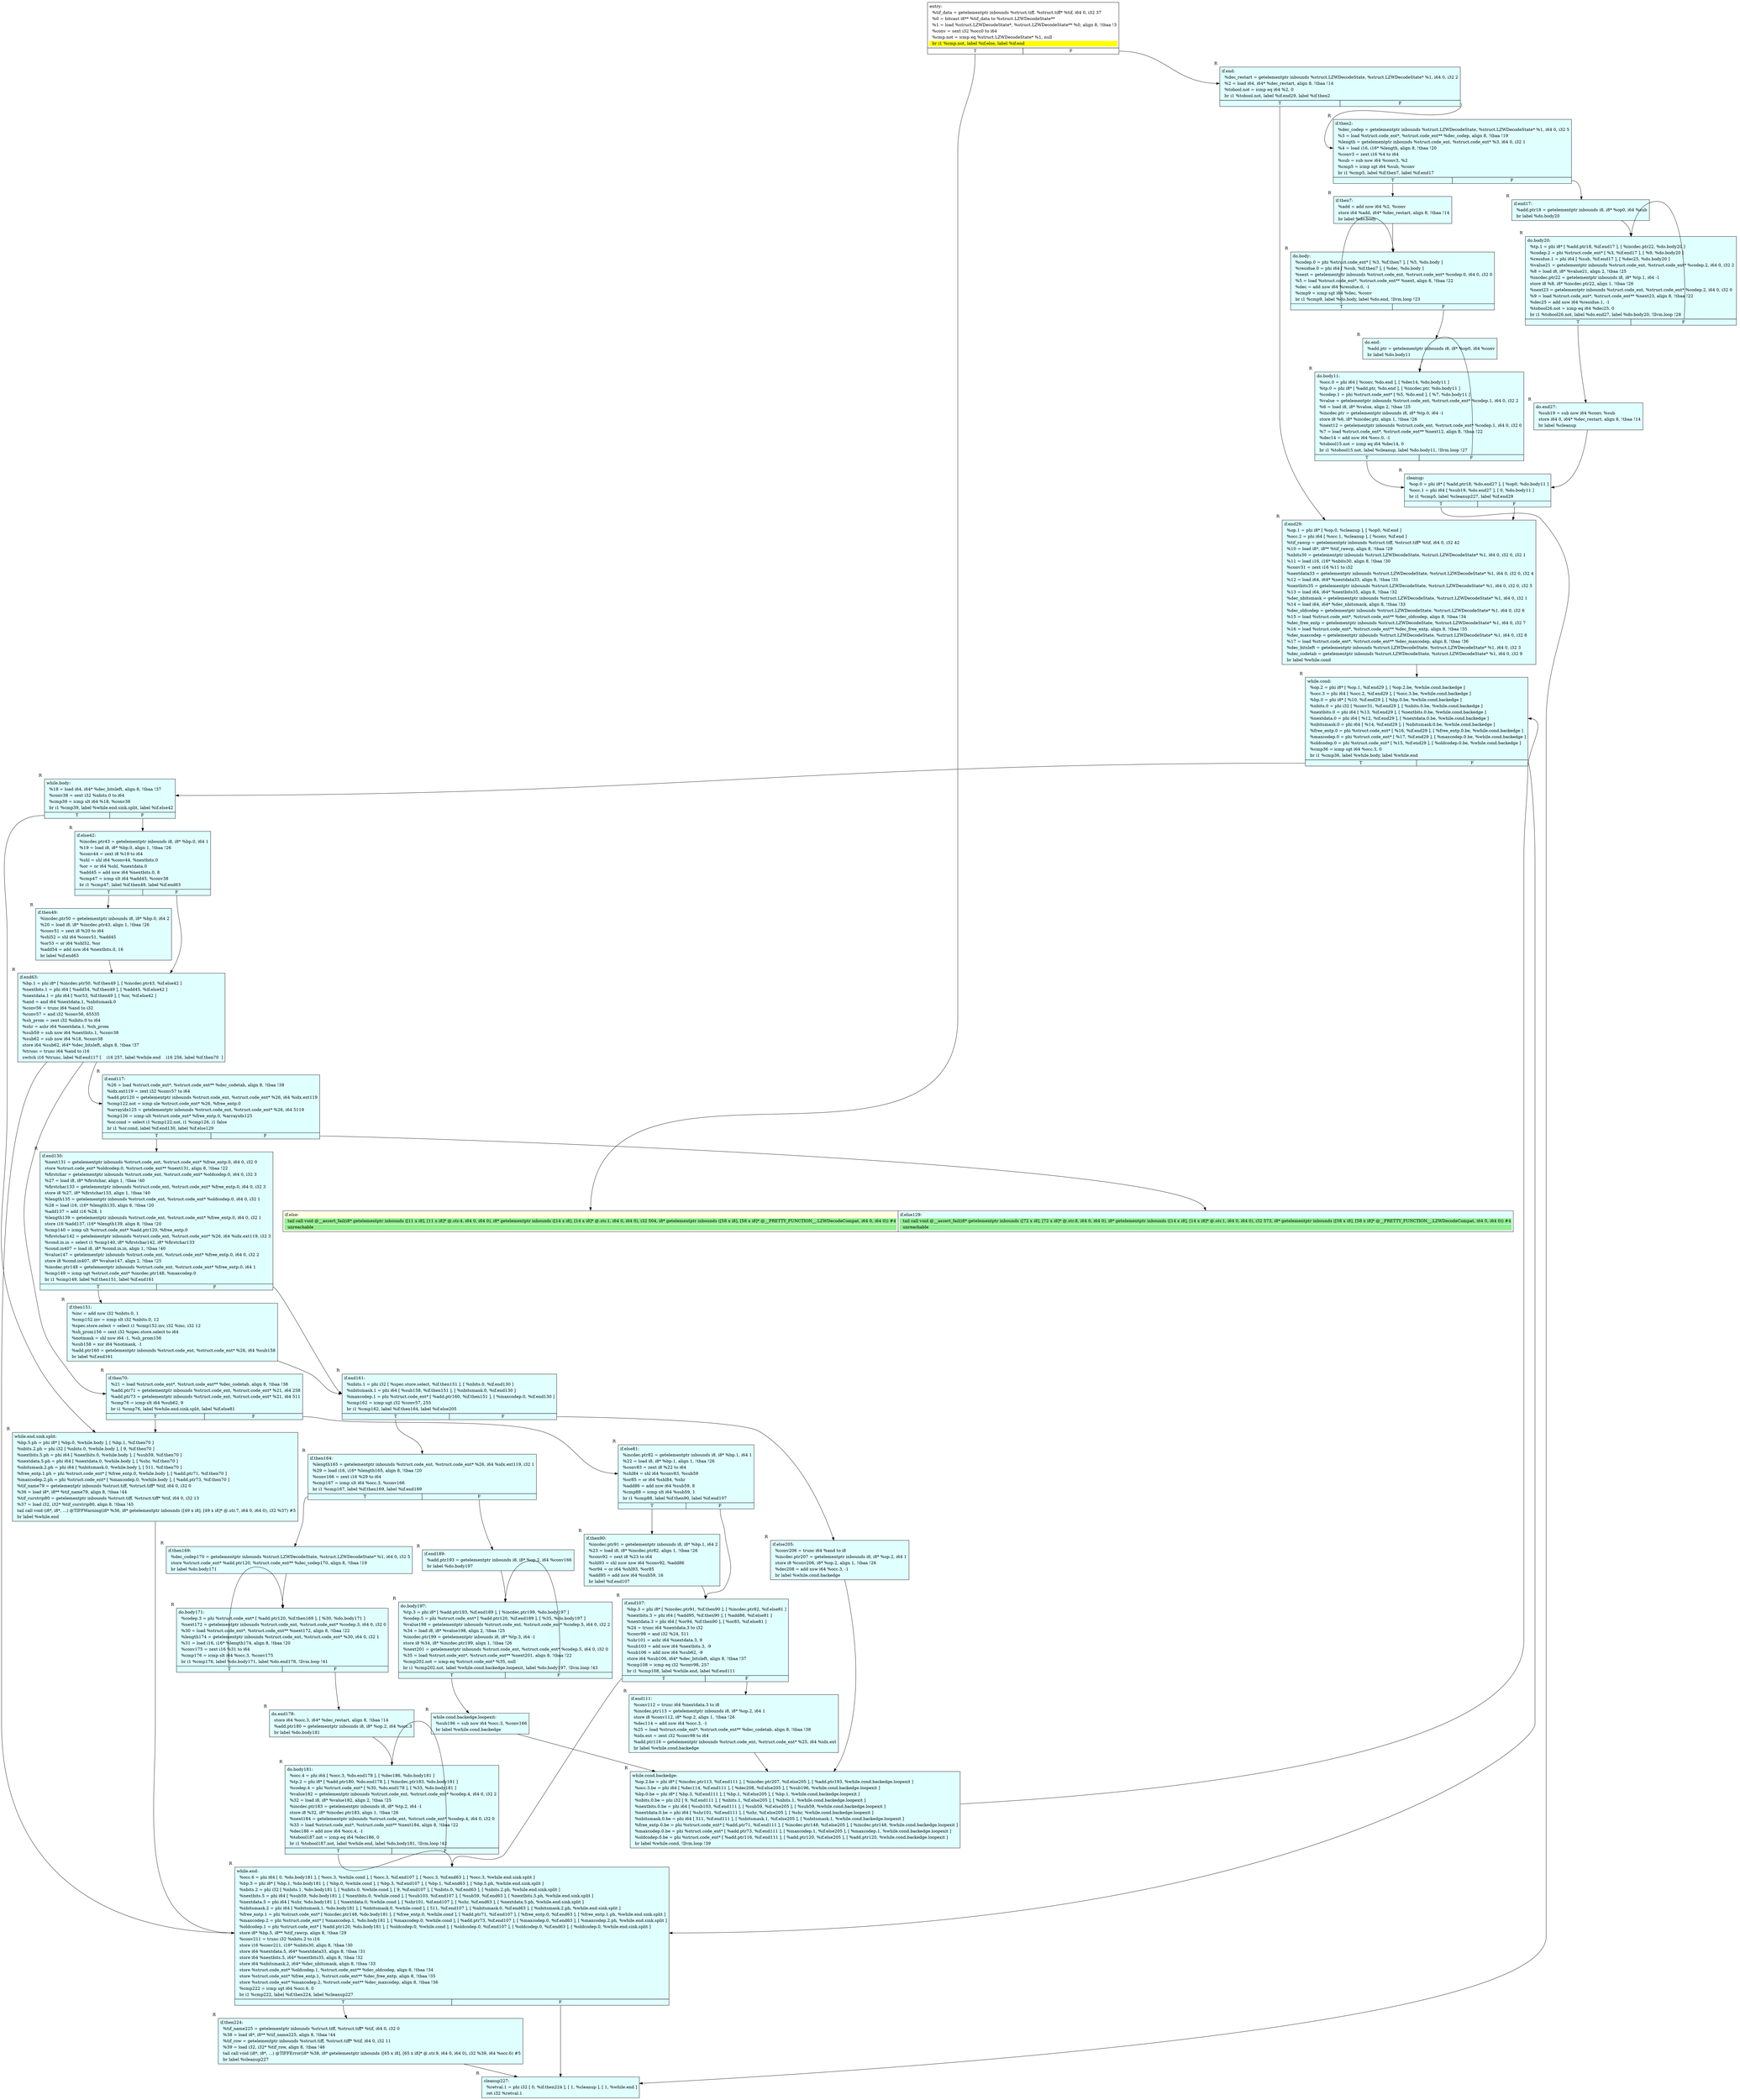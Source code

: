 digraph {
m_bb0 [shape = none, label  = <<table border="0" cellspacing="0">
<tr><td port="f1" border="1" colspan="2"><table bgcolor="LightYellow" border="0">
<tr><td align="left">if.else:</td></tr>
<tr><td bgcolor="lightgreen" align="left">  tail call void @__assert_fail(i8* getelementptr inbounds ([11 x i8], [11 x i8]* @.str.4, i64 0, i64 0), i8* getelementptr inbounds ([14 x i8], [14 x i8]* @.str.1, i64 0, i64 0), i32 504, i8* getelementptr inbounds ([58 x i8], [58 x i8]* @__PRETTY_FUNCTION__.LZWDecodeCompat, i64 0, i64 0)) #4</td></tr>
<tr><td bgcolor="lightgreen" align="left">  unreachable</td></tr>
</table>
</td>
<td port="f2" border="1" colspan="2"><table bgcolor="LightCyan" border="0">
<tr><td align="left">if.else129:</td></tr>
<tr><td bgcolor="lightgreen" align="left">  tail call void @__assert_fail(i8* getelementptr inbounds ([72 x i8], [72 x i8]* @.str.8, i64 0, i64 0), i8* getelementptr inbounds ([14 x i8], [14 x i8]* @.str.1, i64 0, i64 0), i32 573, i8* getelementptr inbounds ([58 x i8], [58 x i8]* @__PRETTY_FUNCTION__.LZWDecodeCompat, i64 0, i64 0)) #4</td></tr>
<tr><td bgcolor="lightgreen" align="left">  unreachable</td></tr>
</table>
</td></tr>
</table>> ]
f_bb0 [shape = none, label  = <<table  border="0" cellspacing="0">
<tr><td port="f" border="1" colspan="2"><table border="0">
<tr><td align="left">entry:</td></tr>
<tr><td align="left">  %tif_data = getelementptr inbounds %struct.tiff, %struct.tiff* %tif, i64 0, i32 37</td></tr>
<tr><td align="left">  %0 = bitcast i8** %tif_data to %struct.LZWDecodeState**</td></tr>
<tr><td align="left">  %1 = load %struct.LZWDecodeState*, %struct.LZWDecodeState** %0, align 8, !tbaa !3</td></tr>
<tr><td align="left">  %conv = sext i32 %occ0 to i64</td></tr>
<tr><td align="left">  %cmp.not = icmp eq %struct.LZWDecodeState* %1, null</td></tr>
<tr><td bgcolor="yellow" align="left">  br i1 %cmp.not, label %if.else, label %if.end</td></tr>
</table>
</td></tr>
<tr><td border="1" port="fT">T</td><td border="1" port="fF">F</td></tr>
</table>> ]
f_bb1 [shape = none,  xlabel="R", label  = <<table  bgcolor="LightCyan"  border="0" cellspacing="0">
<tr><td port="f" border="1" colspan="2"><table border="0">
<tr><td align="left">if.end:</td></tr>
<tr><td align="left">  %dec_restart = getelementptr inbounds %struct.LZWDecodeState, %struct.LZWDecodeState* %1, i64 0, i32 2</td></tr>
<tr><td align="left">  %2 = load i64, i64* %dec_restart, align 8, !tbaa !14</td></tr>
<tr><td align="left">  %tobool.not = icmp eq i64 %2, 0</td></tr>
<tr><td align="left">  br i1 %tobool.not, label %if.end29, label %if.then2</td></tr>
</table>
</td></tr>
<tr><td border="1" port="fT">T</td><td border="1" port="fF">F</td></tr>
</table>> ]
f_bb2 [shape = none,  xlabel="R", label  = <<table  bgcolor="LightCyan"  border="0" cellspacing="0">
<tr><td port="f" border="1" colspan="2"><table border="0">
<tr><td align="left">if.then2:</td></tr>
<tr><td align="left">  %dec_codep = getelementptr inbounds %struct.LZWDecodeState, %struct.LZWDecodeState* %1, i64 0, i32 5</td></tr>
<tr><td align="left">  %3 = load %struct.code_ent*, %struct.code_ent** %dec_codep, align 8, !tbaa !19</td></tr>
<tr><td align="left">  %length = getelementptr inbounds %struct.code_ent, %struct.code_ent* %3, i64 0, i32 1</td></tr>
<tr><td align="left">  %4 = load i16, i16* %length, align 8, !tbaa !20</td></tr>
<tr><td align="left">  %conv3 = zext i16 %4 to i64</td></tr>
<tr><td align="left">  %sub = sub nsw i64 %conv3, %2</td></tr>
<tr><td align="left">  %cmp5 = icmp sgt i64 %sub, %conv</td></tr>
<tr><td align="left">  br i1 %cmp5, label %if.then7, label %if.end17</td></tr>
</table>
</td></tr>
<tr><td border="1" port="fT">T</td><td border="1" port="fF">F</td></tr>
</table>> ]
f_bb3 [shape = none,  xlabel="R", label  = <<table  bgcolor="LightCyan"  border="0" cellspacing="0">
<tr><td port="f" border="1"><table border="0">
<tr><td align="left">if.then7:</td></tr>
<tr><td align="left">  %add = add nsw i64 %2, %conv</td></tr>
<tr><td align="left">  store i64 %add, i64* %dec_restart, align 8, !tbaa !14</td></tr>
<tr><td align="left">  br label %do.body</td></tr>
</table>
</td></tr>
</table>> ]
f_bb4 [shape = none,  xlabel="R", label  = <<table  bgcolor="LightCyan"  border="0" cellspacing="0">
<tr><td port="f" border="1" colspan="2"><table border="0">
<tr><td align="left">do.body:</td></tr>
<tr><td align="left">  %codep.0 = phi %struct.code_ent* [ %3, %if.then7 ], [ %5, %do.body ]</td></tr>
<tr><td align="left">  %residue.0 = phi i64 [ %sub, %if.then7 ], [ %dec, %do.body ]</td></tr>
<tr><td align="left">  %next = getelementptr inbounds %struct.code_ent, %struct.code_ent* %codep.0, i64 0, i32 0</td></tr>
<tr><td align="left">  %5 = load %struct.code_ent*, %struct.code_ent** %next, align 8, !tbaa !22</td></tr>
<tr><td align="left">  %dec = add nsw i64 %residue.0, -1</td></tr>
<tr><td align="left">  %cmp9 = icmp sgt i64 %dec, %conv</td></tr>
<tr><td align="left">  br i1 %cmp9, label %do.body, label %do.end, !llvm.loop !23</td></tr>
</table>
</td></tr>
<tr><td border="1" port="fT">T</td><td border="1" port="fF">F</td></tr>
</table>> ]
f_bb5 [shape = none,  xlabel="R", label  = <<table  bgcolor="LightCyan"  border="0" cellspacing="0">
<tr><td port="f" border="1"><table border="0">
<tr><td align="left">do.end:</td></tr>
<tr><td align="left">  %add.ptr = getelementptr inbounds i8, i8* %op0, i64 %conv</td></tr>
<tr><td align="left">  br label %do.body11</td></tr>
</table>
</td></tr>
</table>> ]
f_bb6 [shape = none,  xlabel="R", label  = <<table  bgcolor="LightCyan"  border="0" cellspacing="0">
<tr><td port="f" border="1" colspan="2"><table border="0">
<tr><td align="left">do.body11:</td></tr>
<tr><td align="left">  %occ.0 = phi i64 [ %conv, %do.end ], [ %dec14, %do.body11 ]</td></tr>
<tr><td align="left">  %tp.0 = phi i8* [ %add.ptr, %do.end ], [ %incdec.ptr, %do.body11 ]</td></tr>
<tr><td align="left">  %codep.1 = phi %struct.code_ent* [ %5, %do.end ], [ %7, %do.body11 ]</td></tr>
<tr><td align="left">  %value = getelementptr inbounds %struct.code_ent, %struct.code_ent* %codep.1, i64 0, i32 2</td></tr>
<tr><td align="left">  %6 = load i8, i8* %value, align 2, !tbaa !25</td></tr>
<tr><td align="left">  %incdec.ptr = getelementptr inbounds i8, i8* %tp.0, i64 -1</td></tr>
<tr><td align="left">  store i8 %6, i8* %incdec.ptr, align 1, !tbaa !26</td></tr>
<tr><td align="left">  %next12 = getelementptr inbounds %struct.code_ent, %struct.code_ent* %codep.1, i64 0, i32 0</td></tr>
<tr><td align="left">  %7 = load %struct.code_ent*, %struct.code_ent** %next12, align 8, !tbaa !22</td></tr>
<tr><td align="left">  %dec14 = add nsw i64 %occ.0, -1</td></tr>
<tr><td align="left">  %tobool15.not = icmp eq i64 %dec14, 0</td></tr>
<tr><td align="left">  br i1 %tobool15.not, label %cleanup, label %do.body11, !llvm.loop !27</td></tr>
</table>
</td></tr>
<tr><td border="1" port="fT">T</td><td border="1" port="fF">F</td></tr>
</table>> ]
f_bb7 [shape = none,  xlabel="R", label  = <<table  bgcolor="LightCyan"  border="0" cellspacing="0">
<tr><td port="f" border="1"><table border="0">
<tr><td align="left">if.end17:</td></tr>
<tr><td align="left">  %add.ptr18 = getelementptr inbounds i8, i8* %op0, i64 %sub</td></tr>
<tr><td align="left">  br label %do.body20</td></tr>
</table>
</td></tr>
</table>> ]
f_bb8 [shape = none,  xlabel="R", label  = <<table  bgcolor="LightCyan"  border="0" cellspacing="0">
<tr><td port="f" border="1" colspan="2"><table border="0">
<tr><td align="left">do.body20:</td></tr>
<tr><td align="left">  %tp.1 = phi i8* [ %add.ptr18, %if.end17 ], [ %incdec.ptr22, %do.body20 ]</td></tr>
<tr><td align="left">  %codep.2 = phi %struct.code_ent* [ %3, %if.end17 ], [ %9, %do.body20 ]</td></tr>
<tr><td align="left">  %residue.1 = phi i64 [ %sub, %if.end17 ], [ %dec25, %do.body20 ]</td></tr>
<tr><td align="left">  %value21 = getelementptr inbounds %struct.code_ent, %struct.code_ent* %codep.2, i64 0, i32 2</td></tr>
<tr><td align="left">  %8 = load i8, i8* %value21, align 2, !tbaa !25</td></tr>
<tr><td align="left">  %incdec.ptr22 = getelementptr inbounds i8, i8* %tp.1, i64 -1</td></tr>
<tr><td align="left">  store i8 %8, i8* %incdec.ptr22, align 1, !tbaa !26</td></tr>
<tr><td align="left">  %next23 = getelementptr inbounds %struct.code_ent, %struct.code_ent* %codep.2, i64 0, i32 0</td></tr>
<tr><td align="left">  %9 = load %struct.code_ent*, %struct.code_ent** %next23, align 8, !tbaa !22</td></tr>
<tr><td align="left">  %dec25 = add nsw i64 %residue.1, -1</td></tr>
<tr><td align="left">  %tobool26.not = icmp eq i64 %dec25, 0</td></tr>
<tr><td align="left">  br i1 %tobool26.not, label %do.end27, label %do.body20, !llvm.loop !28</td></tr>
</table>
</td></tr>
<tr><td border="1" port="fT">T</td><td border="1" port="fF">F</td></tr>
</table>> ]
f_bb9 [shape = none,  xlabel="R", label  = <<table  bgcolor="LightCyan"  border="0" cellspacing="0">
<tr><td port="f" border="1"><table border="0">
<tr><td align="left">do.end27:</td></tr>
<tr><td align="left">  %sub19 = sub nsw i64 %conv, %sub</td></tr>
<tr><td align="left">  store i64 0, i64* %dec_restart, align 8, !tbaa !14</td></tr>
<tr><td align="left">  br label %cleanup</td></tr>
</table>
</td></tr>
</table>> ]
f_bb10 [shape = none,  xlabel="R", label  = <<table  bgcolor="LightCyan"  border="0" cellspacing="0">
<tr><td port="f" border="1" colspan="2"><table border="0">
<tr><td align="left">cleanup:</td></tr>
<tr><td align="left">  %op.0 = phi i8* [ %add.ptr18, %do.end27 ], [ %op0, %do.body11 ]</td></tr>
<tr><td align="left">  %occ.1 = phi i64 [ %sub19, %do.end27 ], [ 0, %do.body11 ]</td></tr>
<tr><td align="left">  br i1 %cmp5, label %cleanup227, label %if.end29</td></tr>
</table>
</td></tr>
<tr><td border="1" port="fT">T</td><td border="1" port="fF">F</td></tr>
</table>> ]
f_bb11 [shape = none,  xlabel="R", label  = <<table  bgcolor="LightCyan"  border="0" cellspacing="0">
<tr><td port="f" border="1"><table border="0">
<tr><td align="left">if.end29:</td></tr>
<tr><td align="left">  %op.1 = phi i8* [ %op.0, %cleanup ], [ %op0, %if.end ]</td></tr>
<tr><td align="left">  %occ.2 = phi i64 [ %occ.1, %cleanup ], [ %conv, %if.end ]</td></tr>
<tr><td align="left">  %tif_rawcp = getelementptr inbounds %struct.tiff, %struct.tiff* %tif, i64 0, i32 42</td></tr>
<tr><td align="left">  %10 = load i8*, i8** %tif_rawcp, align 8, !tbaa !29</td></tr>
<tr><td align="left">  %nbits30 = getelementptr inbounds %struct.LZWDecodeState, %struct.LZWDecodeState* %1, i64 0, i32 0, i32 1</td></tr>
<tr><td align="left">  %11 = load i16, i16* %nbits30, align 8, !tbaa !30</td></tr>
<tr><td align="left">  %conv31 = zext i16 %11 to i32</td></tr>
<tr><td align="left">  %nextdata33 = getelementptr inbounds %struct.LZWDecodeState, %struct.LZWDecodeState* %1, i64 0, i32 0, i32 4</td></tr>
<tr><td align="left">  %12 = load i64, i64* %nextdata33, align 8, !tbaa !31</td></tr>
<tr><td align="left">  %nextbits35 = getelementptr inbounds %struct.LZWDecodeState, %struct.LZWDecodeState* %1, i64 0, i32 0, i32 5</td></tr>
<tr><td align="left">  %13 = load i64, i64* %nextbits35, align 8, !tbaa !32</td></tr>
<tr><td align="left">  %dec_nbitsmask = getelementptr inbounds %struct.LZWDecodeState, %struct.LZWDecodeState* %1, i64 0, i32 1</td></tr>
<tr><td align="left">  %14 = load i64, i64* %dec_nbitsmask, align 8, !tbaa !33</td></tr>
<tr><td align="left">  %dec_oldcodep = getelementptr inbounds %struct.LZWDecodeState, %struct.LZWDecodeState* %1, i64 0, i32 6</td></tr>
<tr><td align="left">  %15 = load %struct.code_ent*, %struct.code_ent** %dec_oldcodep, align 8, !tbaa !34</td></tr>
<tr><td align="left">  %dec_free_entp = getelementptr inbounds %struct.LZWDecodeState, %struct.LZWDecodeState* %1, i64 0, i32 7</td></tr>
<tr><td align="left">  %16 = load %struct.code_ent*, %struct.code_ent** %dec_free_entp, align 8, !tbaa !35</td></tr>
<tr><td align="left">  %dec_maxcodep = getelementptr inbounds %struct.LZWDecodeState, %struct.LZWDecodeState* %1, i64 0, i32 8</td></tr>
<tr><td align="left">  %17 = load %struct.code_ent*, %struct.code_ent** %dec_maxcodep, align 8, !tbaa !36</td></tr>
<tr><td align="left">  %dec_bitsleft = getelementptr inbounds %struct.LZWDecodeState, %struct.LZWDecodeState* %1, i64 0, i32 3</td></tr>
<tr><td align="left">  %dec_codetab = getelementptr inbounds %struct.LZWDecodeState, %struct.LZWDecodeState* %1, i64 0, i32 9</td></tr>
<tr><td align="left">  br label %while.cond</td></tr>
</table>
</td></tr>
</table>> ]
f_bb12 [shape = none,  xlabel="R", label  = <<table  bgcolor="LightCyan"  border="0" cellspacing="0">
<tr><td port="f" border="1" colspan="2"><table border="0">
<tr><td align="left">while.cond:</td></tr>
<tr><td align="left">  %op.2 = phi i8* [ %op.1, %if.end29 ], [ %op.2.be, %while.cond.backedge ]</td></tr>
<tr><td align="left">  %occ.3 = phi i64 [ %occ.2, %if.end29 ], [ %occ.3.be, %while.cond.backedge ]</td></tr>
<tr><td align="left">  %bp.0 = phi i8* [ %10, %if.end29 ], [ %bp.0.be, %while.cond.backedge ]</td></tr>
<tr><td align="left">  %nbits.0 = phi i32 [ %conv31, %if.end29 ], [ %nbits.0.be, %while.cond.backedge ]</td></tr>
<tr><td align="left">  %nextbits.0 = phi i64 [ %13, %if.end29 ], [ %nextbits.0.be, %while.cond.backedge ]</td></tr>
<tr><td align="left">  %nextdata.0 = phi i64 [ %12, %if.end29 ], [ %nextdata.0.be, %while.cond.backedge ]</td></tr>
<tr><td align="left">  %nbitsmask.0 = phi i64 [ %14, %if.end29 ], [ %nbitsmask.0.be, %while.cond.backedge ]</td></tr>
<tr><td align="left">  %free_entp.0 = phi %struct.code_ent* [ %16, %if.end29 ], [ %free_entp.0.be, %while.cond.backedge ]</td></tr>
<tr><td align="left">  %maxcodep.0 = phi %struct.code_ent* [ %17, %if.end29 ], [ %maxcodep.0.be, %while.cond.backedge ]</td></tr>
<tr><td align="left">  %oldcodep.0 = phi %struct.code_ent* [ %15, %if.end29 ], [ %oldcodep.0.be, %while.cond.backedge ]</td></tr>
<tr><td align="left">  %cmp36 = icmp sgt i64 %occ.3, 0</td></tr>
<tr><td align="left">  br i1 %cmp36, label %while.body, label %while.end</td></tr>
</table>
</td></tr>
<tr><td border="1" port="fT">T</td><td border="1" port="fF">F</td></tr>
</table>> ]
f_bb13 [shape = none,  xlabel="R", label  = <<table  bgcolor="LightCyan"  border="0" cellspacing="0">
<tr><td port="f" border="1" colspan="2"><table border="0">
<tr><td align="left">while.body:</td></tr>
<tr><td align="left">  %18 = load i64, i64* %dec_bitsleft, align 8, !tbaa !37</td></tr>
<tr><td align="left">  %conv38 = sext i32 %nbits.0 to i64</td></tr>
<tr><td align="left">  %cmp39 = icmp slt i64 %18, %conv38</td></tr>
<tr><td align="left">  br i1 %cmp39, label %while.end.sink.split, label %if.else42</td></tr>
</table>
</td></tr>
<tr><td border="1" port="fT">T</td><td border="1" port="fF">F</td></tr>
</table>> ]
f_bb14 [shape = none,  xlabel="R", label  = <<table  bgcolor="LightCyan"  border="0" cellspacing="0">
<tr><td port="f" border="1" colspan="2"><table border="0">
<tr><td align="left">if.else42:</td></tr>
<tr><td align="left">  %incdec.ptr43 = getelementptr inbounds i8, i8* %bp.0, i64 1</td></tr>
<tr><td align="left">  %19 = load i8, i8* %bp.0, align 1, !tbaa !26</td></tr>
<tr><td align="left">  %conv44 = zext i8 %19 to i64</td></tr>
<tr><td align="left">  %shl = shl i64 %conv44, %nextbits.0</td></tr>
<tr><td align="left">  %or = or i64 %shl, %nextdata.0</td></tr>
<tr><td align="left">  %add45 = add nsw i64 %nextbits.0, 8</td></tr>
<tr><td align="left">  %cmp47 = icmp slt i64 %add45, %conv38</td></tr>
<tr><td align="left">  br i1 %cmp47, label %if.then49, label %if.end63</td></tr>
</table>
</td></tr>
<tr><td border="1" port="fT">T</td><td border="1" port="fF">F</td></tr>
</table>> ]
f_bb15 [shape = none,  xlabel="R", label  = <<table  bgcolor="LightCyan"  border="0" cellspacing="0">
<tr><td port="f" border="1"><table border="0">
<tr><td align="left">if.then49:</td></tr>
<tr><td align="left">  %incdec.ptr50 = getelementptr inbounds i8, i8* %bp.0, i64 2</td></tr>
<tr><td align="left">  %20 = load i8, i8* %incdec.ptr43, align 1, !tbaa !26</td></tr>
<tr><td align="left">  %conv51 = zext i8 %20 to i64</td></tr>
<tr><td align="left">  %shl52 = shl i64 %conv51, %add45</td></tr>
<tr><td align="left">  %or53 = or i64 %shl52, %or</td></tr>
<tr><td align="left">  %add54 = add nsw i64 %nextbits.0, 16</td></tr>
<tr><td align="left">  br label %if.end63</td></tr>
</table>
</td></tr>
</table>> ]
f_bb16 [shape = none,  xlabel="R", label  = <<table  bgcolor="LightCyan"  border="0" cellspacing="0">
<tr><td port="f" border="1"><table border="0">
<tr><td align="left">if.end63:</td></tr>
<tr><td align="left">  %bp.1 = phi i8* [ %incdec.ptr50, %if.then49 ], [ %incdec.ptr43, %if.else42 ]</td></tr>
<tr><td align="left">  %nextbits.1 = phi i64 [ %add54, %if.then49 ], [ %add45, %if.else42 ]</td></tr>
<tr><td align="left">  %nextdata.1 = phi i64 [ %or53, %if.then49 ], [ %or, %if.else42 ]</td></tr>
<tr><td align="left">  %and = and i64 %nextdata.1, %nbitsmask.0</td></tr>
<tr><td align="left">  %conv56 = trunc i64 %and to i32</td></tr>
<tr><td align="left">  %conv57 = and i32 %conv56, 65535</td></tr>
<tr><td align="left">  %sh_prom = zext i32 %nbits.0 to i64</td></tr>
<tr><td align="left">  %shr = ashr i64 %nextdata.1, %sh_prom</td></tr>
<tr><td align="left">  %sub59 = sub nsw i64 %nextbits.1, %conv38</td></tr>
<tr><td align="left">  %sub62 = sub nsw i64 %18, %conv38</td></tr>
<tr><td align="left">  store i64 %sub62, i64* %dec_bitsleft, align 8, !tbaa !37</td></tr>
<tr><td align="left">  %trunc = trunc i64 %and to i16</td></tr>
<tr><td align="left">  switch i16 %trunc, label %if.end117 [
    i16 257, label %while.end
    i16 256, label %if.then70
  ]</td></tr>
</table>
</td></tr>
</table>> ]
f_bb17 [shape = none,  xlabel="R", label  = <<table  bgcolor="LightCyan"  border="0" cellspacing="0">
<tr><td port="f" border="1" colspan="2"><table border="0">
<tr><td align="left">if.then70:</td></tr>
<tr><td align="left">  %21 = load %struct.code_ent*, %struct.code_ent** %dec_codetab, align 8, !tbaa !38</td></tr>
<tr><td align="left">  %add.ptr71 = getelementptr inbounds %struct.code_ent, %struct.code_ent* %21, i64 258</td></tr>
<tr><td align="left">  %add.ptr73 = getelementptr inbounds %struct.code_ent, %struct.code_ent* %21, i64 511</td></tr>
<tr><td align="left">  %cmp76 = icmp slt i64 %sub62, 9</td></tr>
<tr><td align="left">  br i1 %cmp76, label %while.end.sink.split, label %if.else81</td></tr>
</table>
</td></tr>
<tr><td border="1" port="fT">T</td><td border="1" port="fF">F</td></tr>
</table>> ]
f_bb18 [shape = none,  xlabel="R", label  = <<table  bgcolor="LightCyan"  border="0" cellspacing="0">
<tr><td port="f" border="1" colspan="2"><table border="0">
<tr><td align="left">if.else81:</td></tr>
<tr><td align="left">  %incdec.ptr82 = getelementptr inbounds i8, i8* %bp.1, i64 1</td></tr>
<tr><td align="left">  %22 = load i8, i8* %bp.1, align 1, !tbaa !26</td></tr>
<tr><td align="left">  %conv83 = zext i8 %22 to i64</td></tr>
<tr><td align="left">  %shl84 = shl i64 %conv83, %sub59</td></tr>
<tr><td align="left">  %or85 = or i64 %shl84, %shr</td></tr>
<tr><td align="left">  %add86 = add nsw i64 %sub59, 8</td></tr>
<tr><td align="left">  %cmp88 = icmp slt i64 %sub59, 1</td></tr>
<tr><td align="left">  br i1 %cmp88, label %if.then90, label %if.end107</td></tr>
</table>
</td></tr>
<tr><td border="1" port="fT">T</td><td border="1" port="fF">F</td></tr>
</table>> ]
f_bb19 [shape = none,  xlabel="R", label  = <<table  bgcolor="LightCyan"  border="0" cellspacing="0">
<tr><td port="f" border="1"><table border="0">
<tr><td align="left">if.then90:</td></tr>
<tr><td align="left">  %incdec.ptr91 = getelementptr inbounds i8, i8* %bp.1, i64 2</td></tr>
<tr><td align="left">  %23 = load i8, i8* %incdec.ptr82, align 1, !tbaa !26</td></tr>
<tr><td align="left">  %conv92 = zext i8 %23 to i64</td></tr>
<tr><td align="left">  %shl93 = shl nuw nsw i64 %conv92, %add86</td></tr>
<tr><td align="left">  %or94 = or i64 %shl93, %or85</td></tr>
<tr><td align="left">  %add95 = add nsw i64 %sub59, 16</td></tr>
<tr><td align="left">  br label %if.end107</td></tr>
</table>
</td></tr>
</table>> ]
f_bb20 [shape = none,  xlabel="R", label  = <<table  bgcolor="LightCyan"  border="0" cellspacing="0">
<tr><td port="f" border="1" colspan="2"><table border="0">
<tr><td align="left">if.end107:</td></tr>
<tr><td align="left">  %bp.3 = phi i8* [ %incdec.ptr91, %if.then90 ], [ %incdec.ptr82, %if.else81 ]</td></tr>
<tr><td align="left">  %nextbits.3 = phi i64 [ %add95, %if.then90 ], [ %add86, %if.else81 ]</td></tr>
<tr><td align="left">  %nextdata.3 = phi i64 [ %or94, %if.then90 ], [ %or85, %if.else81 ]</td></tr>
<tr><td align="left">  %24 = trunc i64 %nextdata.3 to i32</td></tr>
<tr><td align="left">  %conv98 = and i32 %24, 511</td></tr>
<tr><td align="left">  %shr101 = ashr i64 %nextdata.3, 9</td></tr>
<tr><td align="left">  %sub103 = add nsw i64 %nextbits.3, -9</td></tr>
<tr><td align="left">  %sub106 = add nsw i64 %sub62, -9</td></tr>
<tr><td align="left">  store i64 %sub106, i64* %dec_bitsleft, align 8, !tbaa !37</td></tr>
<tr><td align="left">  %cmp108 = icmp eq i32 %conv98, 257</td></tr>
<tr><td align="left">  br i1 %cmp108, label %while.end, label %if.end111</td></tr>
</table>
</td></tr>
<tr><td border="1" port="fT">T</td><td border="1" port="fF">F</td></tr>
</table>> ]
f_bb21 [shape = none,  xlabel="R", label  = <<table  bgcolor="LightCyan"  border="0" cellspacing="0">
<tr><td port="f" border="1"><table border="0">
<tr><td align="left">if.end111:</td></tr>
<tr><td align="left">  %conv112 = trunc i64 %nextdata.3 to i8</td></tr>
<tr><td align="left">  %incdec.ptr113 = getelementptr inbounds i8, i8* %op.2, i64 1</td></tr>
<tr><td align="left">  store i8 %conv112, i8* %op.2, align 1, !tbaa !26</td></tr>
<tr><td align="left">  %dec114 = add nsw i64 %occ.3, -1</td></tr>
<tr><td align="left">  %25 = load %struct.code_ent*, %struct.code_ent** %dec_codetab, align 8, !tbaa !38</td></tr>
<tr><td align="left">  %idx.ext = zext i32 %conv98 to i64</td></tr>
<tr><td align="left">  %add.ptr116 = getelementptr inbounds %struct.code_ent, %struct.code_ent* %25, i64 %idx.ext</td></tr>
<tr><td align="left">  br label %while.cond.backedge</td></tr>
</table>
</td></tr>
</table>> ]
f_bb22 [shape = none,  xlabel="R", label  = <<table  bgcolor="LightCyan"  border="0" cellspacing="0">
<tr><td port="f" border="1"><table border="0">
<tr><td align="left">while.cond.backedge.loopexit:</td></tr>
<tr><td align="left">  %sub196 = sub nsw i64 %occ.3, %conv166</td></tr>
<tr><td align="left">  br label %while.cond.backedge</td></tr>
</table>
</td></tr>
</table>> ]
f_bb23 [shape = none,  xlabel="R", label  = <<table  bgcolor="LightCyan"  border="0" cellspacing="0">
<tr><td port="f" border="1"><table border="0">
<tr><td align="left">while.cond.backedge:</td></tr>
<tr><td align="left">  %op.2.be = phi i8* [ %incdec.ptr113, %if.end111 ], [ %incdec.ptr207, %if.else205 ], [ %add.ptr193, %while.cond.backedge.loopexit ]</td></tr>
<tr><td align="left">  %occ.3.be = phi i64 [ %dec114, %if.end111 ], [ %dec208, %if.else205 ], [ %sub196, %while.cond.backedge.loopexit ]</td></tr>
<tr><td align="left">  %bp.0.be = phi i8* [ %bp.3, %if.end111 ], [ %bp.1, %if.else205 ], [ %bp.1, %while.cond.backedge.loopexit ]</td></tr>
<tr><td align="left">  %nbits.0.be = phi i32 [ 9, %if.end111 ], [ %nbits.1, %if.else205 ], [ %nbits.1, %while.cond.backedge.loopexit ]</td></tr>
<tr><td align="left">  %nextbits.0.be = phi i64 [ %sub103, %if.end111 ], [ %sub59, %if.else205 ], [ %sub59, %while.cond.backedge.loopexit ]</td></tr>
<tr><td align="left">  %nextdata.0.be = phi i64 [ %shr101, %if.end111 ], [ %shr, %if.else205 ], [ %shr, %while.cond.backedge.loopexit ]</td></tr>
<tr><td align="left">  %nbitsmask.0.be = phi i64 [ 511, %if.end111 ], [ %nbitsmask.1, %if.else205 ], [ %nbitsmask.1, %while.cond.backedge.loopexit ]</td></tr>
<tr><td align="left">  %free_entp.0.be = phi %struct.code_ent* [ %add.ptr71, %if.end111 ], [ %incdec.ptr148, %if.else205 ], [ %incdec.ptr148, %while.cond.backedge.loopexit ]</td></tr>
<tr><td align="left">  %maxcodep.0.be = phi %struct.code_ent* [ %add.ptr73, %if.end111 ], [ %maxcodep.1, %if.else205 ], [ %maxcodep.1, %while.cond.backedge.loopexit ]</td></tr>
<tr><td align="left">  %oldcodep.0.be = phi %struct.code_ent* [ %add.ptr116, %if.end111 ], [ %add.ptr120, %if.else205 ], [ %add.ptr120, %while.cond.backedge.loopexit ]</td></tr>
<tr><td align="left">  br label %while.cond, !llvm.loop !39</td></tr>
</table>
</td></tr>
</table>> ]
f_bb24 [shape = none,  xlabel="R", label  = <<table  bgcolor="LightCyan"  border="0" cellspacing="0">
<tr><td port="f" border="1" colspan="2"><table border="0">
<tr><td align="left">if.end117:</td></tr>
<tr><td align="left">  %26 = load %struct.code_ent*, %struct.code_ent** %dec_codetab, align 8, !tbaa !38</td></tr>
<tr><td align="left">  %idx.ext119 = zext i32 %conv57 to i64</td></tr>
<tr><td align="left">  %add.ptr120 = getelementptr inbounds %struct.code_ent, %struct.code_ent* %26, i64 %idx.ext119</td></tr>
<tr><td align="left">  %cmp122.not = icmp ule %struct.code_ent* %26, %free_entp.0</td></tr>
<tr><td align="left">  %arrayidx125 = getelementptr inbounds %struct.code_ent, %struct.code_ent* %26, i64 5119</td></tr>
<tr><td align="left">  %cmp126 = icmp ult %struct.code_ent* %free_entp.0, %arrayidx125</td></tr>
<tr><td align="left">  %or.cond = select i1 %cmp122.not, i1 %cmp126, i1 false</td></tr>
<tr><td align="left">  br i1 %or.cond, label %if.end130, label %if.else129</td></tr>
</table>
</td></tr>
<tr><td border="1" port="fT">T</td><td border="1" port="fF">F</td></tr>
</table>> ]
f_bb25 [shape = none,  xlabel="R", label  = <<table  bgcolor="LightCyan"  border="0" cellspacing="0">
<tr><td port="f" border="1" colspan="2"><table border="0">
<tr><td align="left">if.end130:</td></tr>
<tr><td align="left">  %next131 = getelementptr inbounds %struct.code_ent, %struct.code_ent* %free_entp.0, i64 0, i32 0</td></tr>
<tr><td align="left">  store %struct.code_ent* %oldcodep.0, %struct.code_ent** %next131, align 8, !tbaa !22</td></tr>
<tr><td align="left">  %firstchar = getelementptr inbounds %struct.code_ent, %struct.code_ent* %oldcodep.0, i64 0, i32 3</td></tr>
<tr><td align="left">  %27 = load i8, i8* %firstchar, align 1, !tbaa !40</td></tr>
<tr><td align="left">  %firstchar133 = getelementptr inbounds %struct.code_ent, %struct.code_ent* %free_entp.0, i64 0, i32 3</td></tr>
<tr><td align="left">  store i8 %27, i8* %firstchar133, align 1, !tbaa !40</td></tr>
<tr><td align="left">  %length135 = getelementptr inbounds %struct.code_ent, %struct.code_ent* %oldcodep.0, i64 0, i32 1</td></tr>
<tr><td align="left">  %28 = load i16, i16* %length135, align 8, !tbaa !20</td></tr>
<tr><td align="left">  %add137 = add i16 %28, 1</td></tr>
<tr><td align="left">  %length139 = getelementptr inbounds %struct.code_ent, %struct.code_ent* %free_entp.0, i64 0, i32 1</td></tr>
<tr><td align="left">  store i16 %add137, i16* %length139, align 8, !tbaa !20</td></tr>
<tr><td align="left">  %cmp140 = icmp ult %struct.code_ent* %add.ptr120, %free_entp.0</td></tr>
<tr><td align="left">  %firstchar142 = getelementptr inbounds %struct.code_ent, %struct.code_ent* %26, i64 %idx.ext119, i32 3</td></tr>
<tr><td align="left">  %cond.in.in = select i1 %cmp140, i8* %firstchar142, i8* %firstchar133</td></tr>
<tr><td align="left">  %cond.in407 = load i8, i8* %cond.in.in, align 1, !tbaa !40</td></tr>
<tr><td align="left">  %value147 = getelementptr inbounds %struct.code_ent, %struct.code_ent* %free_entp.0, i64 0, i32 2</td></tr>
<tr><td align="left">  store i8 %cond.in407, i8* %value147, align 2, !tbaa !25</td></tr>
<tr><td align="left">  %incdec.ptr148 = getelementptr inbounds %struct.code_ent, %struct.code_ent* %free_entp.0, i64 1</td></tr>
<tr><td align="left">  %cmp149 = icmp ugt %struct.code_ent* %incdec.ptr148, %maxcodep.0</td></tr>
<tr><td align="left">  br i1 %cmp149, label %if.then151, label %if.end161</td></tr>
</table>
</td></tr>
<tr><td border="1" port="fT">T</td><td border="1" port="fF">F</td></tr>
</table>> ]
f_bb26 [shape = none,  xlabel="R", label  = <<table  bgcolor="LightCyan"  border="0" cellspacing="0">
<tr><td port="f" border="1"><table border="0">
<tr><td align="left">if.then151:</td></tr>
<tr><td align="left">  %inc = add nsw i32 %nbits.0, 1</td></tr>
<tr><td align="left">  %cmp152.inv = icmp slt i32 %nbits.0, 12</td></tr>
<tr><td align="left">  %spec.store.select = select i1 %cmp152.inv, i32 %inc, i32 12</td></tr>
<tr><td align="left">  %sh_prom156 = zext i32 %spec.store.select to i64</td></tr>
<tr><td align="left">  %notmask = shl nsw i64 -1, %sh_prom156</td></tr>
<tr><td align="left">  %sub158 = xor i64 %notmask, -1</td></tr>
<tr><td align="left">  %add.ptr160 = getelementptr inbounds %struct.code_ent, %struct.code_ent* %26, i64 %sub158</td></tr>
<tr><td align="left">  br label %if.end161</td></tr>
</table>
</td></tr>
</table>> ]
f_bb27 [shape = none,  xlabel="R", label  = <<table  bgcolor="LightCyan"  border="0" cellspacing="0">
<tr><td port="f" border="1" colspan="2"><table border="0">
<tr><td align="left">if.end161:</td></tr>
<tr><td align="left">  %nbits.1 = phi i32 [ %spec.store.select, %if.then151 ], [ %nbits.0, %if.end130 ]</td></tr>
<tr><td align="left">  %nbitsmask.1 = phi i64 [ %sub158, %if.then151 ], [ %nbitsmask.0, %if.end130 ]</td></tr>
<tr><td align="left">  %maxcodep.1 = phi %struct.code_ent* [ %add.ptr160, %if.then151 ], [ %maxcodep.0, %if.end130 ]</td></tr>
<tr><td align="left">  %cmp162 = icmp ugt i32 %conv57, 255</td></tr>
<tr><td align="left">  br i1 %cmp162, label %if.then164, label %if.else205</td></tr>
</table>
</td></tr>
<tr><td border="1" port="fT">T</td><td border="1" port="fF">F</td></tr>
</table>> ]
f_bb28 [shape = none,  xlabel="R", label  = <<table  bgcolor="LightCyan"  border="0" cellspacing="0">
<tr><td port="f" border="1" colspan="2"><table border="0">
<tr><td align="left">if.then164:</td></tr>
<tr><td align="left">  %length165 = getelementptr inbounds %struct.code_ent, %struct.code_ent* %26, i64 %idx.ext119, i32 1</td></tr>
<tr><td align="left">  %29 = load i16, i16* %length165, align 8, !tbaa !20</td></tr>
<tr><td align="left">  %conv166 = zext i16 %29 to i64</td></tr>
<tr><td align="left">  %cmp167 = icmp slt i64 %occ.3, %conv166</td></tr>
<tr><td align="left">  br i1 %cmp167, label %if.then169, label %if.end189</td></tr>
</table>
</td></tr>
<tr><td border="1" port="fT">T</td><td border="1" port="fF">F</td></tr>
</table>> ]
f_bb29 [shape = none,  xlabel="R", label  = <<table  bgcolor="LightCyan"  border="0" cellspacing="0">
<tr><td port="f" border="1"><table border="0">
<tr><td align="left">if.then169:</td></tr>
<tr><td align="left">  %dec_codep170 = getelementptr inbounds %struct.LZWDecodeState, %struct.LZWDecodeState* %1, i64 0, i32 5</td></tr>
<tr><td align="left">  store %struct.code_ent* %add.ptr120, %struct.code_ent** %dec_codep170, align 8, !tbaa !19</td></tr>
<tr><td align="left">  br label %do.body171</td></tr>
</table>
</td></tr>
</table>> ]
f_bb30 [shape = none,  xlabel="R", label  = <<table  bgcolor="LightCyan"  border="0" cellspacing="0">
<tr><td port="f" border="1" colspan="2"><table border="0">
<tr><td align="left">do.body171:</td></tr>
<tr><td align="left">  %codep.3 = phi %struct.code_ent* [ %add.ptr120, %if.then169 ], [ %30, %do.body171 ]</td></tr>
<tr><td align="left">  %next172 = getelementptr inbounds %struct.code_ent, %struct.code_ent* %codep.3, i64 0, i32 0</td></tr>
<tr><td align="left">  %30 = load %struct.code_ent*, %struct.code_ent** %next172, align 8, !tbaa !22</td></tr>
<tr><td align="left">  %length174 = getelementptr inbounds %struct.code_ent, %struct.code_ent* %30, i64 0, i32 1</td></tr>
<tr><td align="left">  %31 = load i16, i16* %length174, align 8, !tbaa !20</td></tr>
<tr><td align="left">  %conv175 = zext i16 %31 to i64</td></tr>
<tr><td align="left">  %cmp176 = icmp slt i64 %occ.3, %conv175</td></tr>
<tr><td align="left">  br i1 %cmp176, label %do.body171, label %do.end178, !llvm.loop !41</td></tr>
</table>
</td></tr>
<tr><td border="1" port="fT">T</td><td border="1" port="fF">F</td></tr>
</table>> ]
f_bb31 [shape = none,  xlabel="R", label  = <<table  bgcolor="LightCyan"  border="0" cellspacing="0">
<tr><td port="f" border="1"><table border="0">
<tr><td align="left">do.end178:</td></tr>
<tr><td align="left">  store i64 %occ.3, i64* %dec_restart, align 8, !tbaa !14</td></tr>
<tr><td align="left">  %add.ptr180 = getelementptr inbounds i8, i8* %op.2, i64 %occ.3</td></tr>
<tr><td align="left">  br label %do.body181</td></tr>
</table>
</td></tr>
</table>> ]
f_bb32 [shape = none,  xlabel="R", label  = <<table  bgcolor="LightCyan"  border="0" cellspacing="0">
<tr><td port="f" border="1" colspan="2"><table border="0">
<tr><td align="left">do.body181:</td></tr>
<tr><td align="left">  %occ.4 = phi i64 [ %occ.3, %do.end178 ], [ %dec186, %do.body181 ]</td></tr>
<tr><td align="left">  %tp.2 = phi i8* [ %add.ptr180, %do.end178 ], [ %incdec.ptr183, %do.body181 ]</td></tr>
<tr><td align="left">  %codep.4 = phi %struct.code_ent* [ %30, %do.end178 ], [ %33, %do.body181 ]</td></tr>
<tr><td align="left">  %value182 = getelementptr inbounds %struct.code_ent, %struct.code_ent* %codep.4, i64 0, i32 2</td></tr>
<tr><td align="left">  %32 = load i8, i8* %value182, align 2, !tbaa !25</td></tr>
<tr><td align="left">  %incdec.ptr183 = getelementptr inbounds i8, i8* %tp.2, i64 -1</td></tr>
<tr><td align="left">  store i8 %32, i8* %incdec.ptr183, align 1, !tbaa !26</td></tr>
<tr><td align="left">  %next184 = getelementptr inbounds %struct.code_ent, %struct.code_ent* %codep.4, i64 0, i32 0</td></tr>
<tr><td align="left">  %33 = load %struct.code_ent*, %struct.code_ent** %next184, align 8, !tbaa !22</td></tr>
<tr><td align="left">  %dec186 = add nsw i64 %occ.4, -1</td></tr>
<tr><td align="left">  %tobool187.not = icmp eq i64 %dec186, 0</td></tr>
<tr><td align="left">  br i1 %tobool187.not, label %while.end, label %do.body181, !llvm.loop !42</td></tr>
</table>
</td></tr>
<tr><td border="1" port="fT">T</td><td border="1" port="fF">F</td></tr>
</table>> ]
f_bb33 [shape = none,  xlabel="R", label  = <<table  bgcolor="LightCyan"  border="0" cellspacing="0">
<tr><td port="f" border="1"><table border="0">
<tr><td align="left">if.end189:</td></tr>
<tr><td align="left">  %add.ptr193 = getelementptr inbounds i8, i8* %op.2, i64 %conv166</td></tr>
<tr><td align="left">  br label %do.body197</td></tr>
</table>
</td></tr>
</table>> ]
f_bb34 [shape = none,  xlabel="R", label  = <<table  bgcolor="LightCyan"  border="0" cellspacing="0">
<tr><td port="f" border="1" colspan="2"><table border="0">
<tr><td align="left">do.body197:</td></tr>
<tr><td align="left">  %tp.3 = phi i8* [ %add.ptr193, %if.end189 ], [ %incdec.ptr199, %do.body197 ]</td></tr>
<tr><td align="left">  %codep.5 = phi %struct.code_ent* [ %add.ptr120, %if.end189 ], [ %35, %do.body197 ]</td></tr>
<tr><td align="left">  %value198 = getelementptr inbounds %struct.code_ent, %struct.code_ent* %codep.5, i64 0, i32 2</td></tr>
<tr><td align="left">  %34 = load i8, i8* %value198, align 2, !tbaa !25</td></tr>
<tr><td align="left">  %incdec.ptr199 = getelementptr inbounds i8, i8* %tp.3, i64 -1</td></tr>
<tr><td align="left">  store i8 %34, i8* %incdec.ptr199, align 1, !tbaa !26</td></tr>
<tr><td align="left">  %next201 = getelementptr inbounds %struct.code_ent, %struct.code_ent* %codep.5, i64 0, i32 0</td></tr>
<tr><td align="left">  %35 = load %struct.code_ent*, %struct.code_ent** %next201, align 8, !tbaa !22</td></tr>
<tr><td align="left">  %cmp202.not = icmp eq %struct.code_ent* %35, null</td></tr>
<tr><td align="left">  br i1 %cmp202.not, label %while.cond.backedge.loopexit, label %do.body197, !llvm.loop !43</td></tr>
</table>
</td></tr>
<tr><td border="1" port="fT">T</td><td border="1" port="fF">F</td></tr>
</table>> ]
f_bb35 [shape = none,  xlabel="R", label  = <<table  bgcolor="LightCyan"  border="0" cellspacing="0">
<tr><td port="f" border="1"><table border="0">
<tr><td align="left">if.else205:</td></tr>
<tr><td align="left">  %conv206 = trunc i64 %and to i8</td></tr>
<tr><td align="left">  %incdec.ptr207 = getelementptr inbounds i8, i8* %op.2, i64 1</td></tr>
<tr><td align="left">  store i8 %conv206, i8* %op.2, align 1, !tbaa !26</td></tr>
<tr><td align="left">  %dec208 = add nsw i64 %occ.3, -1</td></tr>
<tr><td align="left">  br label %while.cond.backedge</td></tr>
</table>
</td></tr>
</table>> ]
f_bb36 [shape = none,  xlabel="R", label  = <<table  bgcolor="LightCyan"  border="0" cellspacing="0">
<tr><td port="f" border="1"><table border="0">
<tr><td align="left">while.end.sink.split:</td></tr>
<tr><td align="left">  %bp.5.ph = phi i8* [ %bp.0, %while.body ], [ %bp.1, %if.then70 ]</td></tr>
<tr><td align="left">  %nbits.2.ph = phi i32 [ %nbits.0, %while.body ], [ 9, %if.then70 ]</td></tr>
<tr><td align="left">  %nextbits.5.ph = phi i64 [ %nextbits.0, %while.body ], [ %sub59, %if.then70 ]</td></tr>
<tr><td align="left">  %nextdata.5.ph = phi i64 [ %nextdata.0, %while.body ], [ %shr, %if.then70 ]</td></tr>
<tr><td align="left">  %nbitsmask.2.ph = phi i64 [ %nbitsmask.0, %while.body ], [ 511, %if.then70 ]</td></tr>
<tr><td align="left">  %free_entp.1.ph = phi %struct.code_ent* [ %free_entp.0, %while.body ], [ %add.ptr71, %if.then70 ]</td></tr>
<tr><td align="left">  %maxcodep.2.ph = phi %struct.code_ent* [ %maxcodep.0, %while.body ], [ %add.ptr73, %if.then70 ]</td></tr>
<tr><td align="left">  %tif_name79 = getelementptr inbounds %struct.tiff, %struct.tiff* %tif, i64 0, i32 0</td></tr>
<tr><td align="left">  %36 = load i8*, i8** %tif_name79, align 8, !tbaa !44</td></tr>
<tr><td align="left">  %tif_curstrip80 = getelementptr inbounds %struct.tiff, %struct.tiff* %tif, i64 0, i32 13</td></tr>
<tr><td align="left">  %37 = load i32, i32* %tif_curstrip80, align 8, !tbaa !45</td></tr>
<tr><td align="left">  tail call void (i8*, i8*, ...) @TIFFWarning(i8* %36, i8* getelementptr inbounds ([49 x i8], [49 x i8]* @.str.7, i64 0, i64 0), i32 %37) #5</td></tr>
<tr><td align="left">  br label %while.end</td></tr>
</table>
</td></tr>
</table>> ]
f_bb37 [shape = none,  xlabel="R", label  = <<table  bgcolor="LightCyan"  border="0" cellspacing="0">
<tr><td port="f" border="1" colspan="2"><table border="0">
<tr><td align="left">while.end:</td></tr>
<tr><td align="left">  %occ.6 = phi i64 [ 0, %do.body181 ], [ %occ.3, %while.cond ], [ %occ.3, %if.end107 ], [ %occ.3, %if.end63 ], [ %occ.3, %while.end.sink.split ]</td></tr>
<tr><td align="left">  %bp.5 = phi i8* [ %bp.1, %do.body181 ], [ %bp.0, %while.cond ], [ %bp.3, %if.end107 ], [ %bp.1, %if.end63 ], [ %bp.5.ph, %while.end.sink.split ]</td></tr>
<tr><td align="left">  %nbits.2 = phi i32 [ %nbits.1, %do.body181 ], [ %nbits.0, %while.cond ], [ 9, %if.end107 ], [ %nbits.0, %if.end63 ], [ %nbits.2.ph, %while.end.sink.split ]</td></tr>
<tr><td align="left">  %nextbits.5 = phi i64 [ %sub59, %do.body181 ], [ %nextbits.0, %while.cond ], [ %sub103, %if.end107 ], [ %sub59, %if.end63 ], [ %nextbits.5.ph, %while.end.sink.split ]</td></tr>
<tr><td align="left">  %nextdata.5 = phi i64 [ %shr, %do.body181 ], [ %nextdata.0, %while.cond ], [ %shr101, %if.end107 ], [ %shr, %if.end63 ], [ %nextdata.5.ph, %while.end.sink.split ]</td></tr>
<tr><td align="left">  %nbitsmask.2 = phi i64 [ %nbitsmask.1, %do.body181 ], [ %nbitsmask.0, %while.cond ], [ 511, %if.end107 ], [ %nbitsmask.0, %if.end63 ], [ %nbitsmask.2.ph, %while.end.sink.split ]</td></tr>
<tr><td align="left">  %free_entp.1 = phi %struct.code_ent* [ %incdec.ptr148, %do.body181 ], [ %free_entp.0, %while.cond ], [ %add.ptr71, %if.end107 ], [ %free_entp.0, %if.end63 ], [ %free_entp.1.ph, %while.end.sink.split ]</td></tr>
<tr><td align="left">  %maxcodep.2 = phi %struct.code_ent* [ %maxcodep.1, %do.body181 ], [ %maxcodep.0, %while.cond ], [ %add.ptr73, %if.end107 ], [ %maxcodep.0, %if.end63 ], [ %maxcodep.2.ph, %while.end.sink.split ]</td></tr>
<tr><td align="left">  %oldcodep.1 = phi %struct.code_ent* [ %add.ptr120, %do.body181 ], [ %oldcodep.0, %while.cond ], [ %oldcodep.0, %if.end107 ], [ %oldcodep.0, %if.end63 ], [ %oldcodep.0, %while.end.sink.split ]</td></tr>
<tr><td align="left">  store i8* %bp.5, i8** %tif_rawcp, align 8, !tbaa !29</td></tr>
<tr><td align="left">  %conv211 = trunc i32 %nbits.2 to i16</td></tr>
<tr><td align="left">  store i16 %conv211, i16* %nbits30, align 8, !tbaa !30</td></tr>
<tr><td align="left">  store i64 %nextdata.5, i64* %nextdata33, align 8, !tbaa !31</td></tr>
<tr><td align="left">  store i64 %nextbits.5, i64* %nextbits35, align 8, !tbaa !32</td></tr>
<tr><td align="left">  store i64 %nbitsmask.2, i64* %dec_nbitsmask, align 8, !tbaa !33</td></tr>
<tr><td align="left">  store %struct.code_ent* %oldcodep.1, %struct.code_ent** %dec_oldcodep, align 8, !tbaa !34</td></tr>
<tr><td align="left">  store %struct.code_ent* %free_entp.1, %struct.code_ent** %dec_free_entp, align 8, !tbaa !35</td></tr>
<tr><td align="left">  store %struct.code_ent* %maxcodep.2, %struct.code_ent** %dec_maxcodep, align 8, !tbaa !36</td></tr>
<tr><td align="left">  %cmp222 = icmp sgt i64 %occ.6, 0</td></tr>
<tr><td align="left">  br i1 %cmp222, label %if.then224, label %cleanup227</td></tr>
</table>
</td></tr>
<tr><td border="1" port="fT">T</td><td border="1" port="fF">F</td></tr>
</table>> ]
f_bb38 [shape = none,  xlabel="R", label  = <<table  bgcolor="LightCyan"  border="0" cellspacing="0">
<tr><td port="f" border="1"><table border="0">
<tr><td align="left">if.then224:</td></tr>
<tr><td align="left">  %tif_name225 = getelementptr inbounds %struct.tiff, %struct.tiff* %tif, i64 0, i32 0</td></tr>
<tr><td align="left">  %38 = load i8*, i8** %tif_name225, align 8, !tbaa !44</td></tr>
<tr><td align="left">  %tif_row = getelementptr inbounds %struct.tiff, %struct.tiff* %tif, i64 0, i32 11</td></tr>
<tr><td align="left">  %39 = load i32, i32* %tif_row, align 8, !tbaa !46</td></tr>
<tr><td align="left">  tail call void (i8*, i8*, ...) @TIFFError(i8* %38, i8* getelementptr inbounds ([65 x i8], [65 x i8]* @.str.9, i64 0, i64 0), i32 %39, i64 %occ.6) #5</td></tr>
<tr><td align="left">  br label %cleanup227</td></tr>
</table>
</td></tr>
</table>> ]
f_bb39 [shape = none,  xlabel="R", label  = <<table  bgcolor="LightCyan"  border="0" cellspacing="0">
<tr><td port="f" border="1"><table border="0">
<tr><td align="left">cleanup227:</td></tr>
<tr><td align="left">  %retval.1 = phi i32 [ 0, %if.then224 ], [ 1, %cleanup ], [ 1, %while.end ]</td></tr>
<tr><td align="left">  ret i32 %retval.1</td></tr>
</table>
</td></tr>
</table>> ]
f_bb0:fT -> m_bb0:f1
f_bb0:fF -> f_bb1:f
f_bb1:fT -> f_bb11:f
f_bb1:fF -> f_bb2:f
f_bb2:fT -> f_bb3:f
f_bb2:fF -> f_bb7:f
f_bb3:f -> f_bb4:f
f_bb4:fT -> f_bb4:f
f_bb4:fF -> f_bb5:f
f_bb5:f -> f_bb6:f
f_bb6:fT -> f_bb10:f
f_bb6:fF -> f_bb6:f
f_bb7:f -> f_bb8:f
f_bb8:fT -> f_bb9:f
f_bb8:fF -> f_bb8:f
f_bb9:f -> f_bb10:f
f_bb10:fT -> f_bb39:f
f_bb10:fF -> f_bb11:f
f_bb11:f -> f_bb12:f
f_bb12:fT -> f_bb13:f
f_bb12:fF -> f_bb37:f
f_bb13:fT -> f_bb36:f
f_bb13:fF -> f_bb14:f
f_bb14:fT -> f_bb15:f
f_bb14:fF -> f_bb16:f
f_bb15:f -> f_bb16:f
f_bb16:f -> f_bb24:f
f_bb16:f -> f_bb37:f
f_bb16:f -> f_bb17:f
f_bb17:fT -> f_bb36:f
f_bb17:fF -> f_bb18:f
f_bb18:fT -> f_bb19:f
f_bb18:fF -> f_bb20:f
f_bb19:f -> f_bb20:f
f_bb20:fT -> f_bb37:f
f_bb20:fF -> f_bb21:f
f_bb21:f -> f_bb23:f
f_bb22:f -> f_bb23:f
f_bb23:f -> f_bb12:f
f_bb24:fT -> f_bb25:f
f_bb24:fF -> m_bb0:f2
f_bb25:fT -> f_bb26:f
f_bb25:fF -> f_bb27:f
f_bb26:f -> f_bb27:f
f_bb27:fT -> f_bb28:f
f_bb27:fF -> f_bb35:f
f_bb28:fT -> f_bb29:f
f_bb28:fF -> f_bb33:f
f_bb29:f -> f_bb30:f
f_bb30:fT -> f_bb30:f
f_bb30:fF -> f_bb31:f
f_bb31:f -> f_bb32:f
f_bb32:fT -> f_bb37:f
f_bb32:fF -> f_bb32:f
f_bb33:f -> f_bb34:f
f_bb34:fT -> f_bb22:f
f_bb34:fF -> f_bb34:f
f_bb35:f -> f_bb23:f
f_bb36:f -> f_bb37:f
f_bb37:fT -> f_bb38:f
f_bb37:fF -> f_bb39:f
f_bb38:f -> f_bb39:f
}

